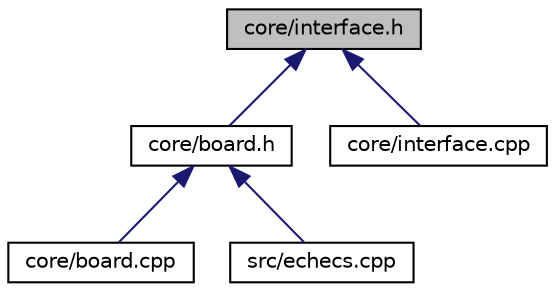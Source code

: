 digraph "core/interface.h"
{
 // LATEX_PDF_SIZE
  edge [fontname="Helvetica",fontsize="10",labelfontname="Helvetica",labelfontsize="10"];
  node [fontname="Helvetica",fontsize="10",shape=record];
  Node1 [label="core/interface.h",height=0.2,width=0.4,color="black", fillcolor="grey75", style="filled", fontcolor="black",tooltip="Header file for the game interface & colors."];
  Node1 -> Node2 [dir="back",color="midnightblue",fontsize="10",style="solid",fontname="Helvetica"];
  Node2 [label="core/board.h",height=0.2,width=0.4,color="black", fillcolor="white", style="filled",URL="$board_8h.html",tooltip="Header file for the game board and its logic."];
  Node2 -> Node3 [dir="back",color="midnightblue",fontsize="10",style="solid",fontname="Helvetica"];
  Node3 [label="core/board.cpp",height=0.2,width=0.4,color="black", fillcolor="white", style="filled",URL="$board_8cpp.html",tooltip="Implementation of the chess board functions & game logic."];
  Node2 -> Node4 [dir="back",color="midnightblue",fontsize="10",style="solid",fontname="Helvetica"];
  Node4 [label="src/echecs.cpp",height=0.2,width=0.4,color="black", fillcolor="white", style="filled",URL="$echecs_8cpp.html",tooltip="Main file for the chess game redirecting to the core."];
  Node1 -> Node5 [dir="back",color="midnightblue",fontsize="10",style="solid",fontname="Helvetica"];
  Node5 [label="core/interface.cpp",height=0.2,width=0.4,color="black", fillcolor="white", style="filled",URL="$interface_8cpp.html",tooltip="Implementation file for the game interface."];
}
